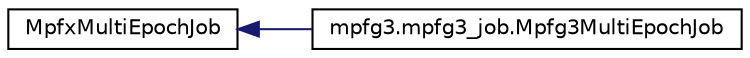 digraph G
{
  edge [fontname="Helvetica",fontsize="10",labelfontname="Helvetica",labelfontsize="10"];
  node [fontname="Helvetica",fontsize="10",shape=record];
  rankdir=LR;
  Node1 [label="MpfxMultiEpochJob",height=0.2,width=0.4,color="black", fillcolor="white", style="filled",URL="$classMpfxMultiEpochJob.html"];
  Node1 -> Node2 [dir=back,color="midnightblue",fontsize="10",style="solid",fontname="Helvetica"];
  Node2 [label="mpfg3.mpfg3_job.Mpfg3MultiEpochJob",height=0.2,width=0.4,color="black", fillcolor="white", style="filled",URL="$classmpfg3_1_1mpfg3__job_1_1Mpfg3MultiEpochJob.html",tooltip="Represents a Mpfg3MultiEpochJob job, an extension of a Mpg3Job for holding a group of images with mul..."];
}
